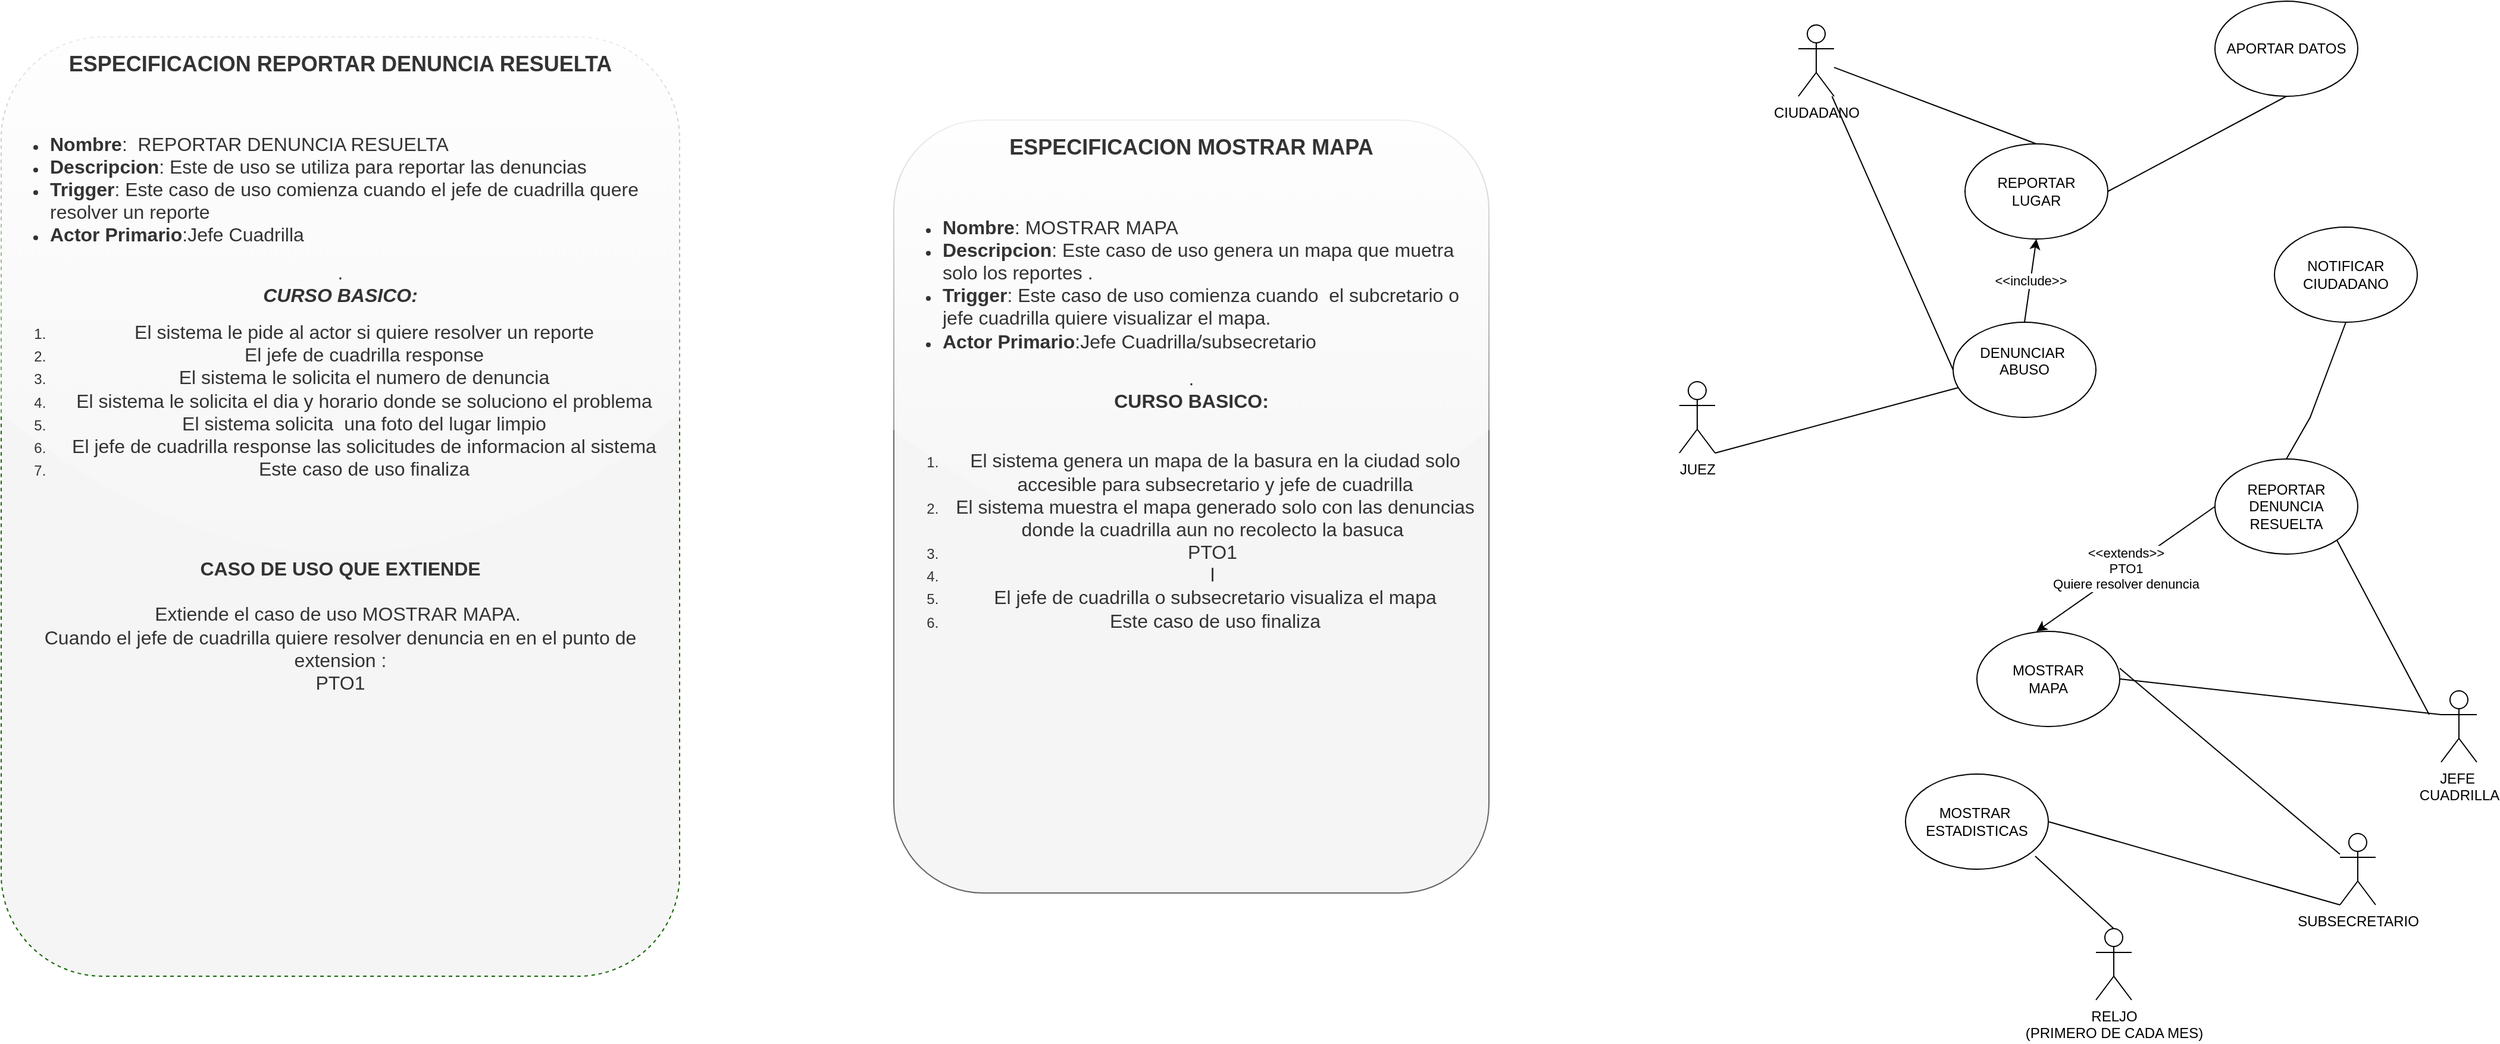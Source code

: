 <mxfile version="24.4.8" type="device">
  <diagram name="Página-1" id="CijLG9dTUiZgNUjh1E8P">
    <mxGraphModel dx="2849" dy="1872" grid="1" gridSize="10" guides="1" tooltips="1" connect="1" arrows="1" fold="1" page="1" pageScale="1" pageWidth="827" pageHeight="1169" math="0" shadow="0">
      <root>
        <mxCell id="0" />
        <mxCell id="1" parent="0" />
        <mxCell id="V82H2omEtkJEXAtDxzLn-1" value="JUEZ" style="shape=umlActor;verticalLabelPosition=bottom;verticalAlign=top;html=1;outlineConnect=0;" parent="1" vertex="1">
          <mxGeometry x="70" y="310" width="30" height="60" as="geometry" />
        </mxCell>
        <mxCell id="V82H2omEtkJEXAtDxzLn-3" value="REPORTAR&lt;div&gt;LUGAR&lt;/div&gt;" style="ellipse;whiteSpace=wrap;html=1;" parent="1" vertex="1">
          <mxGeometry x="310" y="110" width="120" height="80" as="geometry" />
        </mxCell>
        <mxCell id="V82H2omEtkJEXAtDxzLn-4" value="NOTIFICAR&lt;div&gt;CIUDADANO&lt;/div&gt;" style="ellipse;whiteSpace=wrap;html=1;" parent="1" vertex="1">
          <mxGeometry x="570" y="180" width="120" height="80" as="geometry" />
        </mxCell>
        <mxCell id="V82H2omEtkJEXAtDxzLn-5" value="CIUDADANO" style="shape=umlActor;verticalLabelPosition=bottom;verticalAlign=top;html=1;outlineConnect=0;" parent="1" vertex="1">
          <mxGeometry x="170" y="10" width="30" height="60" as="geometry" />
        </mxCell>
        <mxCell id="V82H2omEtkJEXAtDxzLn-6" value="DENUNCIAR&amp;nbsp;&lt;div&gt;ABUSO&lt;/div&gt;&lt;div&gt;&lt;br&gt;&lt;/div&gt;" style="ellipse;whiteSpace=wrap;html=1;" parent="1" vertex="1">
          <mxGeometry x="300" y="260" width="120" height="80" as="geometry" />
        </mxCell>
        <mxCell id="V82H2omEtkJEXAtDxzLn-11" value="&amp;lt;&amp;lt;include&amp;gt;&amp;gt;" style="endArrow=classic;html=1;rounded=0;entryX=0.5;entryY=1;entryDx=0;entryDy=0;exitX=0.5;exitY=0;exitDx=0;exitDy=0;" parent="1" source="V82H2omEtkJEXAtDxzLn-6" target="V82H2omEtkJEXAtDxzLn-3" edge="1">
          <mxGeometry width="50" height="50" relative="1" as="geometry">
            <mxPoint x="390" y="460" as="sourcePoint" />
            <mxPoint x="440" y="410" as="targetPoint" />
          </mxGeometry>
        </mxCell>
        <mxCell id="V82H2omEtkJEXAtDxzLn-15" value="" style="endArrow=none;html=1;rounded=0;exitX=0.5;exitY=0;exitDx=0;exitDy=0;" parent="1" source="V82H2omEtkJEXAtDxzLn-3" target="V82H2omEtkJEXAtDxzLn-5" edge="1">
          <mxGeometry width="50" height="50" relative="1" as="geometry">
            <mxPoint x="390" y="460" as="sourcePoint" />
            <mxPoint x="440" y="410" as="targetPoint" />
          </mxGeometry>
        </mxCell>
        <mxCell id="V82H2omEtkJEXAtDxzLn-21" value="" style="endArrow=none;html=1;rounded=0;exitX=1;exitY=1;exitDx=0;exitDy=0;exitPerimeter=0;" parent="1" source="V82H2omEtkJEXAtDxzLn-1" target="V82H2omEtkJEXAtDxzLn-6" edge="1">
          <mxGeometry width="50" height="50" relative="1" as="geometry">
            <mxPoint x="390" y="210" as="sourcePoint" />
            <mxPoint x="440" y="160" as="targetPoint" />
          </mxGeometry>
        </mxCell>
        <mxCell id="V82H2omEtkJEXAtDxzLn-23" value="" style="endArrow=none;html=1;rounded=0;exitX=0;exitY=0.5;exitDx=0;exitDy=0;" parent="1" source="V82H2omEtkJEXAtDxzLn-6" target="V82H2omEtkJEXAtDxzLn-5" edge="1">
          <mxGeometry width="50" height="50" relative="1" as="geometry">
            <mxPoint x="310" y="140" as="sourcePoint" />
            <mxPoint x="440" y="160" as="targetPoint" />
          </mxGeometry>
        </mxCell>
        <mxCell id="V82H2omEtkJEXAtDxzLn-24" value="REPORTAR&lt;div&gt;DENUNCIA&lt;/div&gt;&lt;div&gt;RESUELTA&lt;/div&gt;" style="ellipse;whiteSpace=wrap;html=1;" parent="1" vertex="1">
          <mxGeometry x="520" y="375" width="120" height="80" as="geometry" />
        </mxCell>
        <mxCell id="V82H2omEtkJEXAtDxzLn-25" value="JEFE&amp;nbsp;&lt;div&gt;CUADRILLA&lt;/div&gt;" style="shape=umlActor;verticalLabelPosition=bottom;verticalAlign=top;html=1;outlineConnect=0;" parent="1" vertex="1">
          <mxGeometry x="710" y="570" width="30" height="60" as="geometry" />
        </mxCell>
        <mxCell id="V82H2omEtkJEXAtDxzLn-26" value="MOSTRAR&lt;div&gt;MAPA&lt;/div&gt;" style="ellipse;whiteSpace=wrap;html=1;" parent="1" vertex="1">
          <mxGeometry x="320" y="520" width="120" height="80" as="geometry" />
        </mxCell>
        <mxCell id="V82H2omEtkJEXAtDxzLn-30" value="&amp;lt;&amp;lt;extends&amp;gt;&amp;gt;&lt;div&gt;PTO1&lt;/div&gt;&lt;div&gt;Quiere resolver denuncia&lt;/div&gt;" style="endArrow=classic;html=1;rounded=0;entryX=0.417;entryY=0;entryDx=0;entryDy=0;entryPerimeter=0;exitX=0;exitY=0.5;exitDx=0;exitDy=0;" parent="1" source="V82H2omEtkJEXAtDxzLn-24" target="V82H2omEtkJEXAtDxzLn-26" edge="1">
          <mxGeometry x="-0.003" width="50" height="50" relative="1" as="geometry">
            <mxPoint x="470" y="430" as="sourcePoint" />
            <mxPoint x="440" y="210" as="targetPoint" />
            <mxPoint as="offset" />
          </mxGeometry>
        </mxCell>
        <mxCell id="V82H2omEtkJEXAtDxzLn-31" style="edgeStyle=orthogonalEdgeStyle;rounded=0;orthogonalLoop=1;jettySize=auto;html=1;exitX=0.5;exitY=1;exitDx=0;exitDy=0;" parent="1" source="V82H2omEtkJEXAtDxzLn-24" target="V82H2omEtkJEXAtDxzLn-24" edge="1">
          <mxGeometry relative="1" as="geometry" />
        </mxCell>
        <mxCell id="V82H2omEtkJEXAtDxzLn-32" value="SUBSECRETARIO" style="shape=umlActor;verticalLabelPosition=bottom;verticalAlign=top;html=1;outlineConnect=0;" parent="1" vertex="1">
          <mxGeometry x="625" y="690" width="30" height="60" as="geometry" />
        </mxCell>
        <mxCell id="V82H2omEtkJEXAtDxzLn-35" value="" style="endArrow=none;html=1;rounded=0;exitX=1;exitY=0.388;exitDx=0;exitDy=0;exitPerimeter=0;" parent="1" source="V82H2omEtkJEXAtDxzLn-26" target="V82H2omEtkJEXAtDxzLn-32" edge="1">
          <mxGeometry width="50" height="50" relative="1" as="geometry">
            <mxPoint x="530" y="570" as="sourcePoint" />
            <mxPoint x="580" y="520" as="targetPoint" />
          </mxGeometry>
        </mxCell>
        <mxCell id="V82H2omEtkJEXAtDxzLn-37" value="" style="endArrow=none;html=1;rounded=0;entryX=0;entryY=0.333;entryDx=0;entryDy=0;entryPerimeter=0;exitX=1;exitY=0.5;exitDx=0;exitDy=0;" parent="1" source="V82H2omEtkJEXAtDxzLn-26" target="V82H2omEtkJEXAtDxzLn-25" edge="1">
          <mxGeometry width="50" height="50" relative="1" as="geometry">
            <mxPoint x="390" y="260" as="sourcePoint" />
            <mxPoint x="440" y="210" as="targetPoint" />
          </mxGeometry>
        </mxCell>
        <mxCell id="V82H2omEtkJEXAtDxzLn-38" value="" style="endArrow=none;html=1;rounded=0;entryX=1;entryY=1;entryDx=0;entryDy=0;" parent="1" target="V82H2omEtkJEXAtDxzLn-24" edge="1">
          <mxGeometry width="50" height="50" relative="1" as="geometry">
            <mxPoint x="700" y="590" as="sourcePoint" />
            <mxPoint x="440" y="410" as="targetPoint" />
          </mxGeometry>
        </mxCell>
        <mxCell id="V82H2omEtkJEXAtDxzLn-39" value="RELJO&lt;div&gt;(PRIMERO DE CADA MES)&lt;/div&gt;" style="shape=umlActor;verticalLabelPosition=bottom;verticalAlign=top;html=1;outlineConnect=0;" parent="1" vertex="1">
          <mxGeometry x="420" y="770" width="30" height="60" as="geometry" />
        </mxCell>
        <mxCell id="V82H2omEtkJEXAtDxzLn-41" value="MOSTRAR&amp;nbsp;&lt;div&gt;ESTADISTICAS&lt;/div&gt;" style="ellipse;whiteSpace=wrap;html=1;" parent="1" vertex="1">
          <mxGeometry x="260" y="640" width="120" height="80" as="geometry" />
        </mxCell>
        <mxCell id="V82H2omEtkJEXAtDxzLn-43" value="" style="endArrow=none;html=1;rounded=0;exitX=0.5;exitY=0;exitDx=0;exitDy=0;exitPerimeter=0;entryX=0.908;entryY=0.863;entryDx=0;entryDy=0;entryPerimeter=0;" parent="1" source="V82H2omEtkJEXAtDxzLn-39" target="V82H2omEtkJEXAtDxzLn-41" edge="1">
          <mxGeometry width="50" height="50" relative="1" as="geometry">
            <mxPoint x="390" y="460" as="sourcePoint" />
            <mxPoint x="440" y="410" as="targetPoint" />
          </mxGeometry>
        </mxCell>
        <mxCell id="V82H2omEtkJEXAtDxzLn-44" value="" style="endArrow=none;html=1;rounded=0;entryX=0;entryY=1;entryDx=0;entryDy=0;entryPerimeter=0;exitX=1;exitY=0.5;exitDx=0;exitDy=0;" parent="1" source="V82H2omEtkJEXAtDxzLn-41" target="V82H2omEtkJEXAtDxzLn-32" edge="1">
          <mxGeometry width="50" height="50" relative="1" as="geometry">
            <mxPoint x="390" y="460" as="sourcePoint" />
            <mxPoint x="440" y="410" as="targetPoint" />
          </mxGeometry>
        </mxCell>
        <mxCell id="V82H2omEtkJEXAtDxzLn-45" value="&lt;h1 style=&quot;margin-top: 0px;&quot;&gt;&lt;font style=&quot;font-size: 18px;&quot;&gt;ESPECIFICACION MOSTRAR MAPA&lt;/font&gt;&lt;/h1&gt;&lt;div&gt;&lt;font style=&quot;font-size: 14px;&quot;&gt;&lt;br&gt;&lt;/font&gt;&lt;/div&gt;&lt;div style=&quot;&quot;&gt;&lt;ul&gt;&lt;li style=&quot;text-align: left;&quot;&gt;&lt;font size=&quot;3&quot;&gt;&lt;b&gt;Nombre&lt;/b&gt;: MOSTRAR MAPA&lt;/font&gt;&lt;/li&gt;&lt;li style=&quot;text-align: left;&quot;&gt;&lt;font size=&quot;3&quot;&gt;&lt;b&gt;Descripcion&lt;/b&gt;: Este caso de uso genera un mapa que muetra solo los reportes .&lt;/font&gt;&lt;/li&gt;&lt;li style=&quot;text-align: left;&quot;&gt;&lt;font size=&quot;3&quot;&gt;&lt;b&gt;Trigger&lt;/b&gt;: Este caso de uso comienza cuando&amp;nbsp; el subcretario o jefe cuadrilla quiere visualizar el mapa.&lt;/font&gt;&lt;/li&gt;&lt;li style=&quot;text-align: left;&quot;&gt;&lt;font size=&quot;3&quot;&gt;&lt;b&gt;Actor Primario&lt;/b&gt;:Jefe Cuadrilla/subsecretario&lt;/font&gt;&lt;/li&gt;&lt;/ul&gt;&lt;/div&gt;&lt;div style=&quot;&quot;&gt;&lt;font size=&quot;3&quot;&gt;.&lt;/font&gt;&lt;/div&gt;&lt;div style=&quot;&quot;&gt;&lt;b&gt;&lt;font style=&quot;&quot; size=&quot;3&quot;&gt;CURSO BASICO:&lt;/font&gt;&lt;/b&gt;&lt;/div&gt;&lt;div style=&quot;&quot;&gt;&lt;font size=&quot;3&quot;&gt;&lt;i&gt;&lt;br&gt;&lt;/i&gt;&lt;/font&gt;&lt;/div&gt;&lt;div style=&quot;&quot;&gt;&lt;ol&gt;&lt;li&gt;&lt;font size=&quot;3&quot;&gt;El sistema genera un mapa de la basura en la ciudad solo accesible para&amp;nbsp;subsecretario y jefe de cuadrilla&lt;/font&gt;&lt;/li&gt;&lt;li&gt;&lt;span style=&quot;background-color: initial; font-size: medium;&quot;&gt;El sistema muestra el mapa generado solo con las denuncias donde la cuadrilla aun no recolecto la basuca&amp;nbsp;&lt;/span&gt;&lt;br&gt;&lt;/li&gt;&lt;li&gt;&lt;font size=&quot;3&quot;&gt;PTO1&amp;nbsp;&lt;/font&gt;&lt;/li&gt;&lt;li&gt;&lt;font size=&quot;3&quot;&gt;l&amp;nbsp;&lt;/font&gt;&lt;/li&gt;&lt;li&gt;&lt;font size=&quot;3&quot;&gt;El jefe de cuadrilla o subsecretario visualiza el mapa&lt;/font&gt;&lt;/li&gt;&lt;li&gt;&lt;font size=&quot;3&quot;&gt;Este caso de uso finaliza&lt;/font&gt;&lt;/li&gt;&lt;/ol&gt;&lt;/div&gt;&lt;div style=&quot;&quot;&gt;&lt;font size=&quot;3&quot;&gt;&lt;br&gt;&lt;/font&gt;&lt;/div&gt;&lt;div style=&quot;&quot;&gt;&lt;br&gt;&lt;/div&gt;&lt;div style=&quot;&quot;&gt;&lt;font size=&quot;3&quot;&gt;&lt;br&gt;&lt;/font&gt;&lt;/div&gt;&lt;div style=&quot;text-align: left;&quot;&gt;&lt;font size=&quot;3&quot;&gt;&lt;br&gt;&lt;/font&gt;&lt;/div&gt;&lt;div style=&quot;text-align: left;&quot;&gt;&lt;br&gt;&lt;/div&gt;" style="text;html=1;whiteSpace=wrap;overflow=hidden;rounded=1;align=center;glass=1;fillColor=#f5f5f5;fontColor=#333333;strokeColor=#666666;" parent="1" vertex="1">
          <mxGeometry x="-590" y="90" width="500" height="650" as="geometry" />
        </mxCell>
        <mxCell id="V82H2omEtkJEXAtDxzLn-49" value="&lt;h1 style=&quot;margin-top: 0px;&quot;&gt;&lt;font style=&quot;font-size: 18px;&quot;&gt;ESPECIFICACION REPORTAR DENUNCIA RESUELTA&lt;/font&gt;&lt;/h1&gt;&lt;div&gt;&lt;font style=&quot;font-size: 14px;&quot;&gt;&lt;br&gt;&lt;/font&gt;&lt;/div&gt;&lt;div style=&quot;&quot;&gt;&lt;ul&gt;&lt;li style=&quot;text-align: left;&quot;&gt;&lt;font size=&quot;3&quot;&gt;&lt;b&gt;Nombre&lt;/b&gt;:&amp;nbsp; REPORTAR DENUNCIA RESUELTA&lt;/font&gt;&lt;/li&gt;&lt;li style=&quot;text-align: left;&quot;&gt;&lt;font size=&quot;3&quot;&gt;&lt;b&gt;Descripcion&lt;/b&gt;: Este de uso se utiliza para reportar las denuncias&lt;/font&gt;&lt;/li&gt;&lt;li style=&quot;text-align: left;&quot;&gt;&lt;font size=&quot;3&quot;&gt;&lt;b&gt;Trigger&lt;/b&gt;: Este caso de uso comienza cuando el jefe de cuadrilla quere resolver un reporte&lt;/font&gt;&lt;/li&gt;&lt;li style=&quot;text-align: left;&quot;&gt;&lt;font size=&quot;3&quot;&gt;&lt;b&gt;Actor Primario&lt;/b&gt;:Jefe Cuadrilla&lt;/font&gt;&lt;/li&gt;&lt;/ul&gt;&lt;/div&gt;&lt;div style=&quot;&quot;&gt;&lt;font size=&quot;3&quot;&gt;.&lt;/font&gt;&lt;/div&gt;&lt;div style=&quot;&quot;&gt;&lt;b&gt;&lt;font size=&quot;3&quot; style=&quot;&quot;&gt;&lt;i&gt;CURSO BASICO:&lt;/i&gt;&lt;/font&gt;&lt;/b&gt;&lt;/div&gt;&lt;div style=&quot;&quot;&gt;&lt;ol&gt;&lt;li&gt;&lt;span style=&quot;font-size: medium; background-color: initial;&quot;&gt;El sistema le pide al actor si quiere resolver un reporte&lt;/span&gt;&lt;br&gt;&lt;/li&gt;&lt;li&gt;&lt;font size=&quot;3&quot;&gt;El jefe de cuadrilla response&lt;/font&gt;&lt;/li&gt;&lt;li&gt;&lt;span style=&quot;font-size: medium; background-color: initial;&quot;&gt;El sistema le solicita el numero de denuncia&lt;/span&gt;&lt;/li&gt;&lt;li&gt;&lt;span style=&quot;font-size: medium; background-color: initial;&quot;&gt;El sistema le solicita el dia y horario donde se soluciono el problema&lt;/span&gt;&lt;/li&gt;&lt;li&gt;&lt;font size=&quot;3&quot;&gt;El sistema solicita&amp;nbsp; una foto del lugar limpio&lt;/font&gt;&lt;/li&gt;&lt;li&gt;&lt;font size=&quot;3&quot;&gt;El jefe de cuadrilla response las solicitudes de informacion al sistema&lt;/font&gt;&lt;/li&gt;&lt;li&gt;&lt;font size=&quot;3&quot;&gt;Este caso de uso finaliza&lt;/font&gt;&lt;/li&gt;&lt;/ol&gt;&lt;/div&gt;&lt;div style=&quot;&quot;&gt;&lt;font size=&quot;3&quot;&gt;&lt;br&gt;&lt;/font&gt;&lt;/div&gt;&lt;div style=&quot;&quot;&gt;&lt;br&gt;&lt;/div&gt;&lt;div style=&quot;&quot;&gt;&lt;font size=&quot;3&quot;&gt;&lt;br&gt;&lt;/font&gt;&lt;/div&gt;&lt;div style=&quot;&quot;&gt;&lt;font size=&quot;3&quot;&gt;&lt;b&gt;CASO DE USO QUE EXTIENDE&lt;/b&gt;&lt;/font&gt;&lt;/div&gt;&lt;div style=&quot;&quot;&gt;&lt;font size=&quot;3&quot;&gt;&lt;b&gt;&lt;br&gt;&lt;/b&gt;&lt;/font&gt;&lt;/div&gt;&lt;div style=&quot;&quot;&gt;&lt;font size=&quot;3&quot;&gt;Extiende el caso de uso MOSTRAR MAPA.&amp;nbsp;&lt;/font&gt;&lt;/div&gt;&lt;div style=&quot;&quot;&gt;&lt;font size=&quot;3&quot;&gt;Cuando el jefe de cuadrilla quiere resolver denuncia en en el punto de extension :&lt;/font&gt;&lt;/div&gt;&lt;div style=&quot;&quot;&gt;&lt;font size=&quot;3&quot;&gt;PTO1&lt;/font&gt;&lt;/div&gt;&lt;div style=&quot;&quot;&gt;&lt;br&gt;&lt;/div&gt;&lt;div style=&quot;&quot;&gt;&lt;br&gt;&lt;/div&gt;" style="text;html=1;whiteSpace=wrap;overflow=hidden;rounded=1;align=center;fillColor=#f5f5f5;strokeColor=#146603;fontColor=#333333;glass=1;gradientColor=none;perimeterSpacing=13;dashed=1;resizable=1;" parent="1" vertex="1">
          <mxGeometry x="-1340" y="20" width="570" height="790" as="geometry" />
        </mxCell>
        <mxCell id="tRx3uRjHomtbpNFSeHTo-1" value="" style="endArrow=none;html=1;rounded=0;exitX=0.5;exitY=0;exitDx=0;exitDy=0;entryX=0.5;entryY=1;entryDx=0;entryDy=0;" edge="1" parent="1" source="V82H2omEtkJEXAtDxzLn-24" target="V82H2omEtkJEXAtDxzLn-4">
          <mxGeometry width="50" height="50" relative="1" as="geometry">
            <mxPoint x="230" y="320" as="sourcePoint" />
            <mxPoint x="280" y="270" as="targetPoint" />
            <Array as="points">
              <mxPoint x="600" y="340" />
            </Array>
          </mxGeometry>
        </mxCell>
        <mxCell id="tRx3uRjHomtbpNFSeHTo-4" value="APORTAR DATOS" style="ellipse;whiteSpace=wrap;html=1;" vertex="1" parent="1">
          <mxGeometry x="520" y="-10" width="120" height="80" as="geometry" />
        </mxCell>
        <mxCell id="tRx3uRjHomtbpNFSeHTo-5" value="" style="endArrow=none;html=1;rounded=0;entryX=1;entryY=0.5;entryDx=0;entryDy=0;exitX=0.5;exitY=1;exitDx=0;exitDy=0;" edge="1" parent="1" source="tRx3uRjHomtbpNFSeHTo-4" target="V82H2omEtkJEXAtDxzLn-3">
          <mxGeometry width="50" height="50" relative="1" as="geometry">
            <mxPoint x="230" y="320" as="sourcePoint" />
            <mxPoint x="280" y="270" as="targetPoint" />
          </mxGeometry>
        </mxCell>
      </root>
    </mxGraphModel>
  </diagram>
</mxfile>
